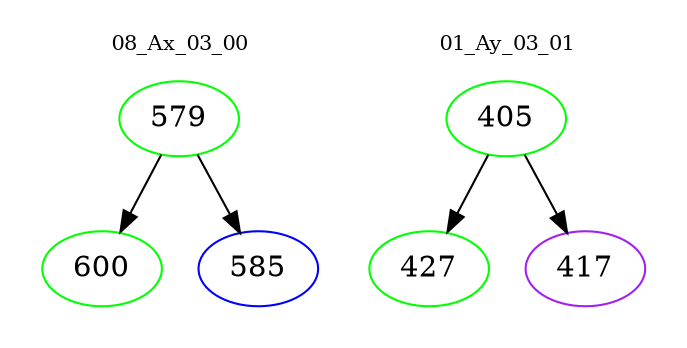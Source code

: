 digraph{
subgraph cluster_0 {
color = white
label = "08_Ax_03_00";
fontsize=10;
T0_579 [label="579", color="green"]
T0_579 -> T0_600 [color="black"]
T0_600 [label="600", color="green"]
T0_579 -> T0_585 [color="black"]
T0_585 [label="585", color="blue"]
}
subgraph cluster_1 {
color = white
label = "01_Ay_03_01";
fontsize=10;
T1_405 [label="405", color="green"]
T1_405 -> T1_427 [color="black"]
T1_427 [label="427", color="green"]
T1_405 -> T1_417 [color="black"]
T1_417 [label="417", color="purple"]
}
}
